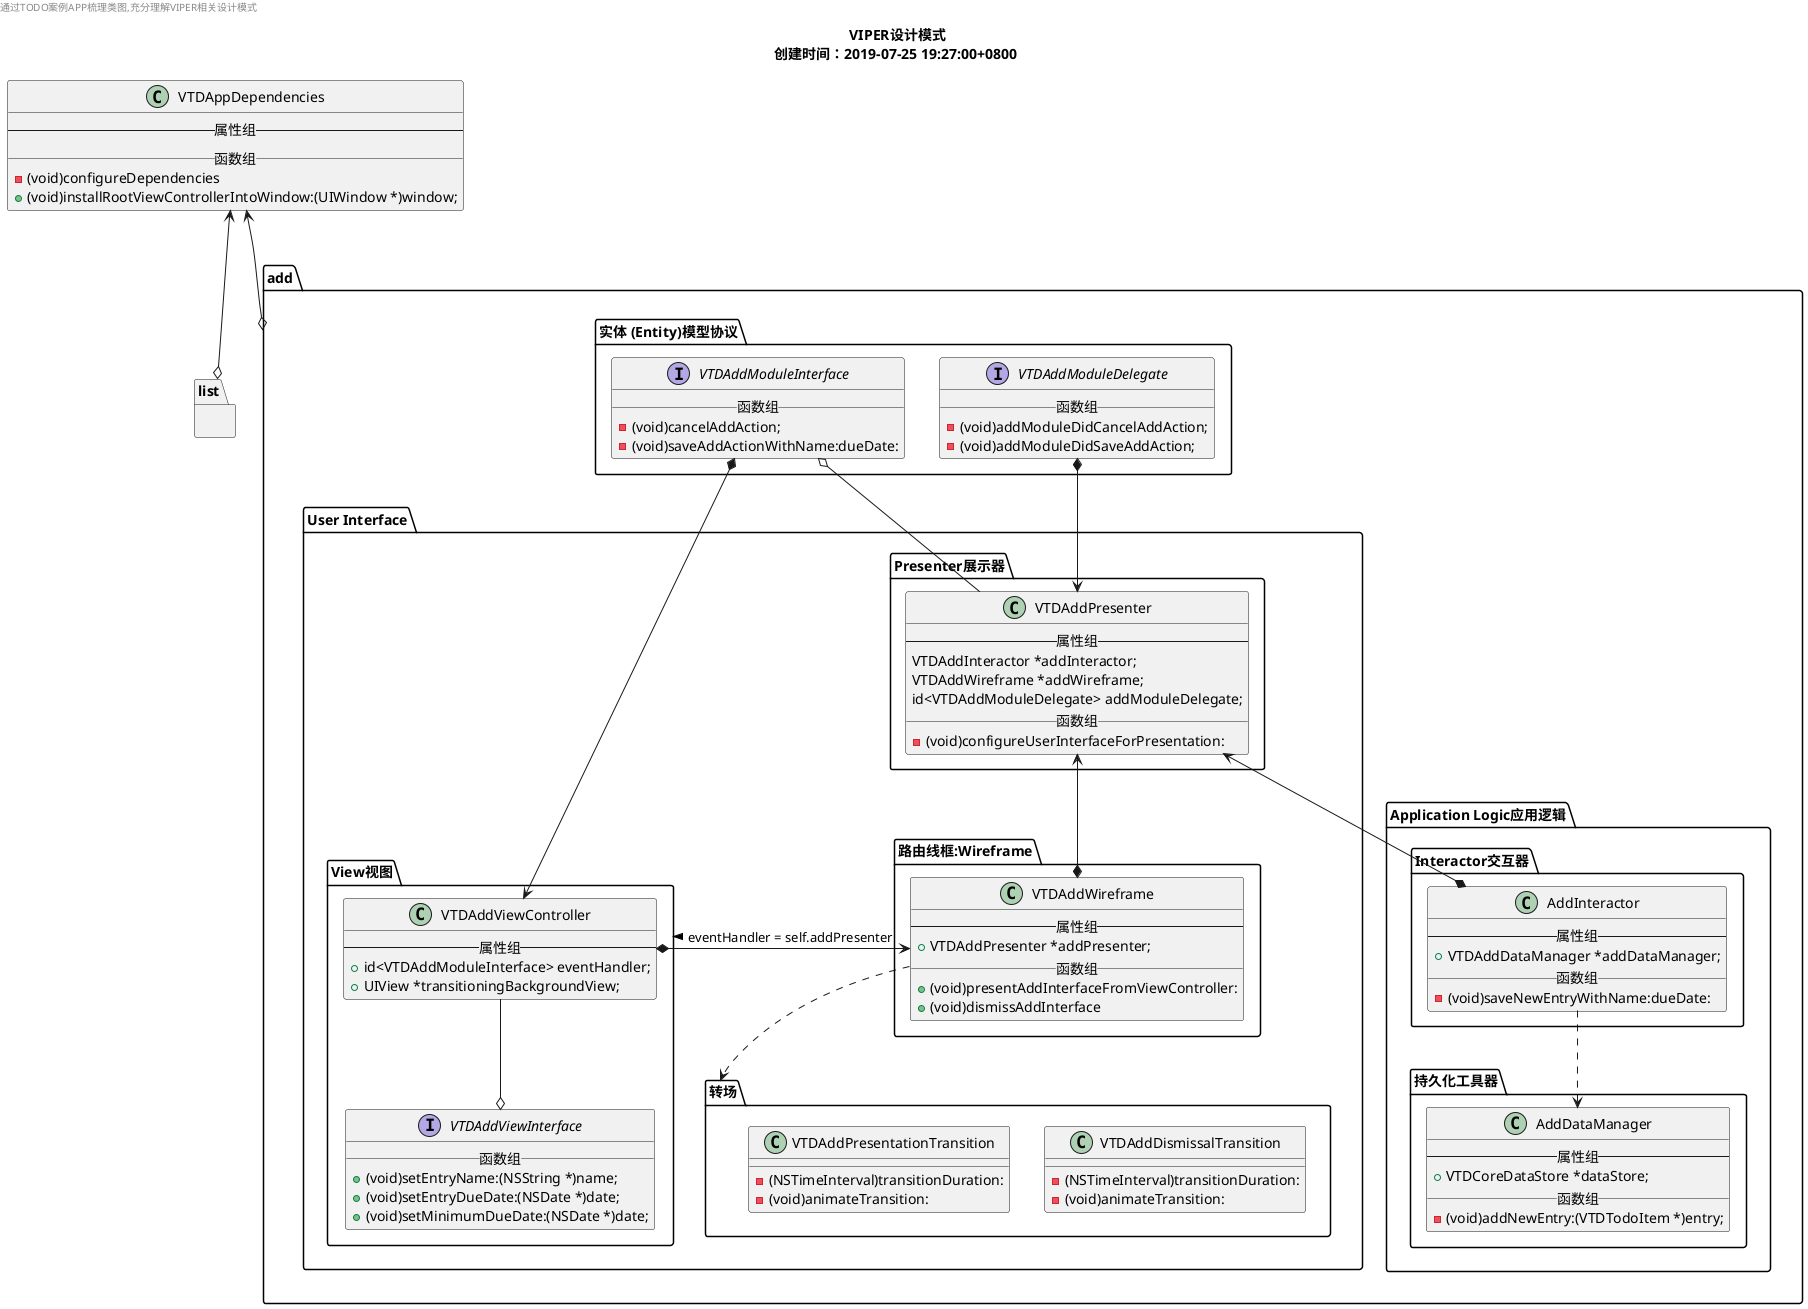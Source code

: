 @startuml
page 1x1
title 
VIPER设计模式
创建时间：2019-07-25 19:27:00+0800 
endtitle
left header
通过TODO案例APP梳理类图,充分理解VIPER相关设计模式
endheader
class "VTDAppDependencies" as VTDAppDependencies {
    --属性组 --
    __ 函数组__
    - (void)configureDependencies
    + (void)installRootViewControllerIntoWindow:(UIWindow *)window;
}
add o-up-> VTDAppDependencies
list o-up-> VTDAppDependencies
package "TODO清单" as list{
}
package "新建TODO" as add {
    package "Application Logic应用逻辑" as logic{
            
            package "Interactor交互器" as Interactor {
                class "AddInteractor" as AddInteractor{
                    --属性组 --
                    + VTDAddDataManager *addDataManager;
                    __ 函数组__
                    - (void)saveNewEntryWithName:dueDate:
                }
            }
            'package，node，folder，frame，cloud，database'
            package "持久化工具器" as Manager{
                class "AddDataManager" {
                    --属性组 --
                    + VTDCoreDataStore *dataStore;
                    __ 函数组__
                    - (void)addNewEntry:(VTDTodoItem *)entry;
                }
            }
            AddInteractor ..> AddDataManager
    }
    package "实体 (Entity)模型协议" as Models{
     interface "VTDAddModuleDelegate"{
        __ 函数组__
        - (void)addModuleDidCancelAddAction;
        - (void)addModuleDidSaveAddAction;
     }
     interface "VTDAddModuleInterface"{
         __ 函数组__
        - (void)cancelAddAction;
        - (void)saveAddActionWithName:dueDate:
     }
    }
    package "User Interface" as userIn {
        package "Presenter展示器" as Presenter{
         class "VTDAddPresenter" as VTDAddPresenter {
                --属性组 --
                 VTDAddInteractor *addInteractor;
                 VTDAddWireframe *addWireframe;
                 id<VTDAddModuleDelegate> addModuleDelegate;
                __函数组__
                - (void)configureUserInterfaceForPresentation:
            }
            VTDAddModuleInterface o-- VTDAddPresenter
            VTDAddModuleDelegate *-up-> VTDAddPresenter
            AddInteractor *-up-> VTDAddPresenter
        }
        package "转场" as Transition{
                class "VTDAddDismissalTransition" as VTDAddDismissalTransition {
                    - (NSTimeInterval)transitionDuration:
                    - (void)animateTransition:
                }
                class "VTDAddPresentationTransition" as VTDAddPresentationTransition {
                
                    - (NSTimeInterval)transitionDuration:
                    - (void)animateTransition:
                }
        }
        package "View视图" as View{
                class "VTDAddViewController" as  VTDAddViewController{
                    --属性组 --
                    + id<VTDAddModuleInterface> eventHandler;
                    + UIView *transitioningBackgroundView;
                }
                 
                interface "VTDAddViewInterface" as VTDAddViewInterface{
                    __ 函数组 __
                    + (void)setEntryName:(NSString *)name;
                    + (void)setEntryDueDate:(NSDate *)date;
                    + (void)setMinimumDueDate:(NSDate *)date; 
                }
                VTDAddViewInterface o-up- VTDAddViewController
                VTDAddModuleInterface *----> VTDAddViewController
        } 
         
        package "路由线框:Wireframe" as Wireframe{
            class "VTDAddWireframe"{
                -- 属性组 --
                + VTDAddPresenter *addPresenter;
                __ 函数组 __
                + (void)presentAddInterfaceFromViewController:
                + (void)dismissAddInterface
            }
            VTDAddWireframe ..> Transition
            VTDAddWireframe *-up-> VTDAddPresenter
            VTDAddViewController *-> VTDAddWireframe:eventHandler = self.addPresenter < 
        }
    }
    
}


@enduml